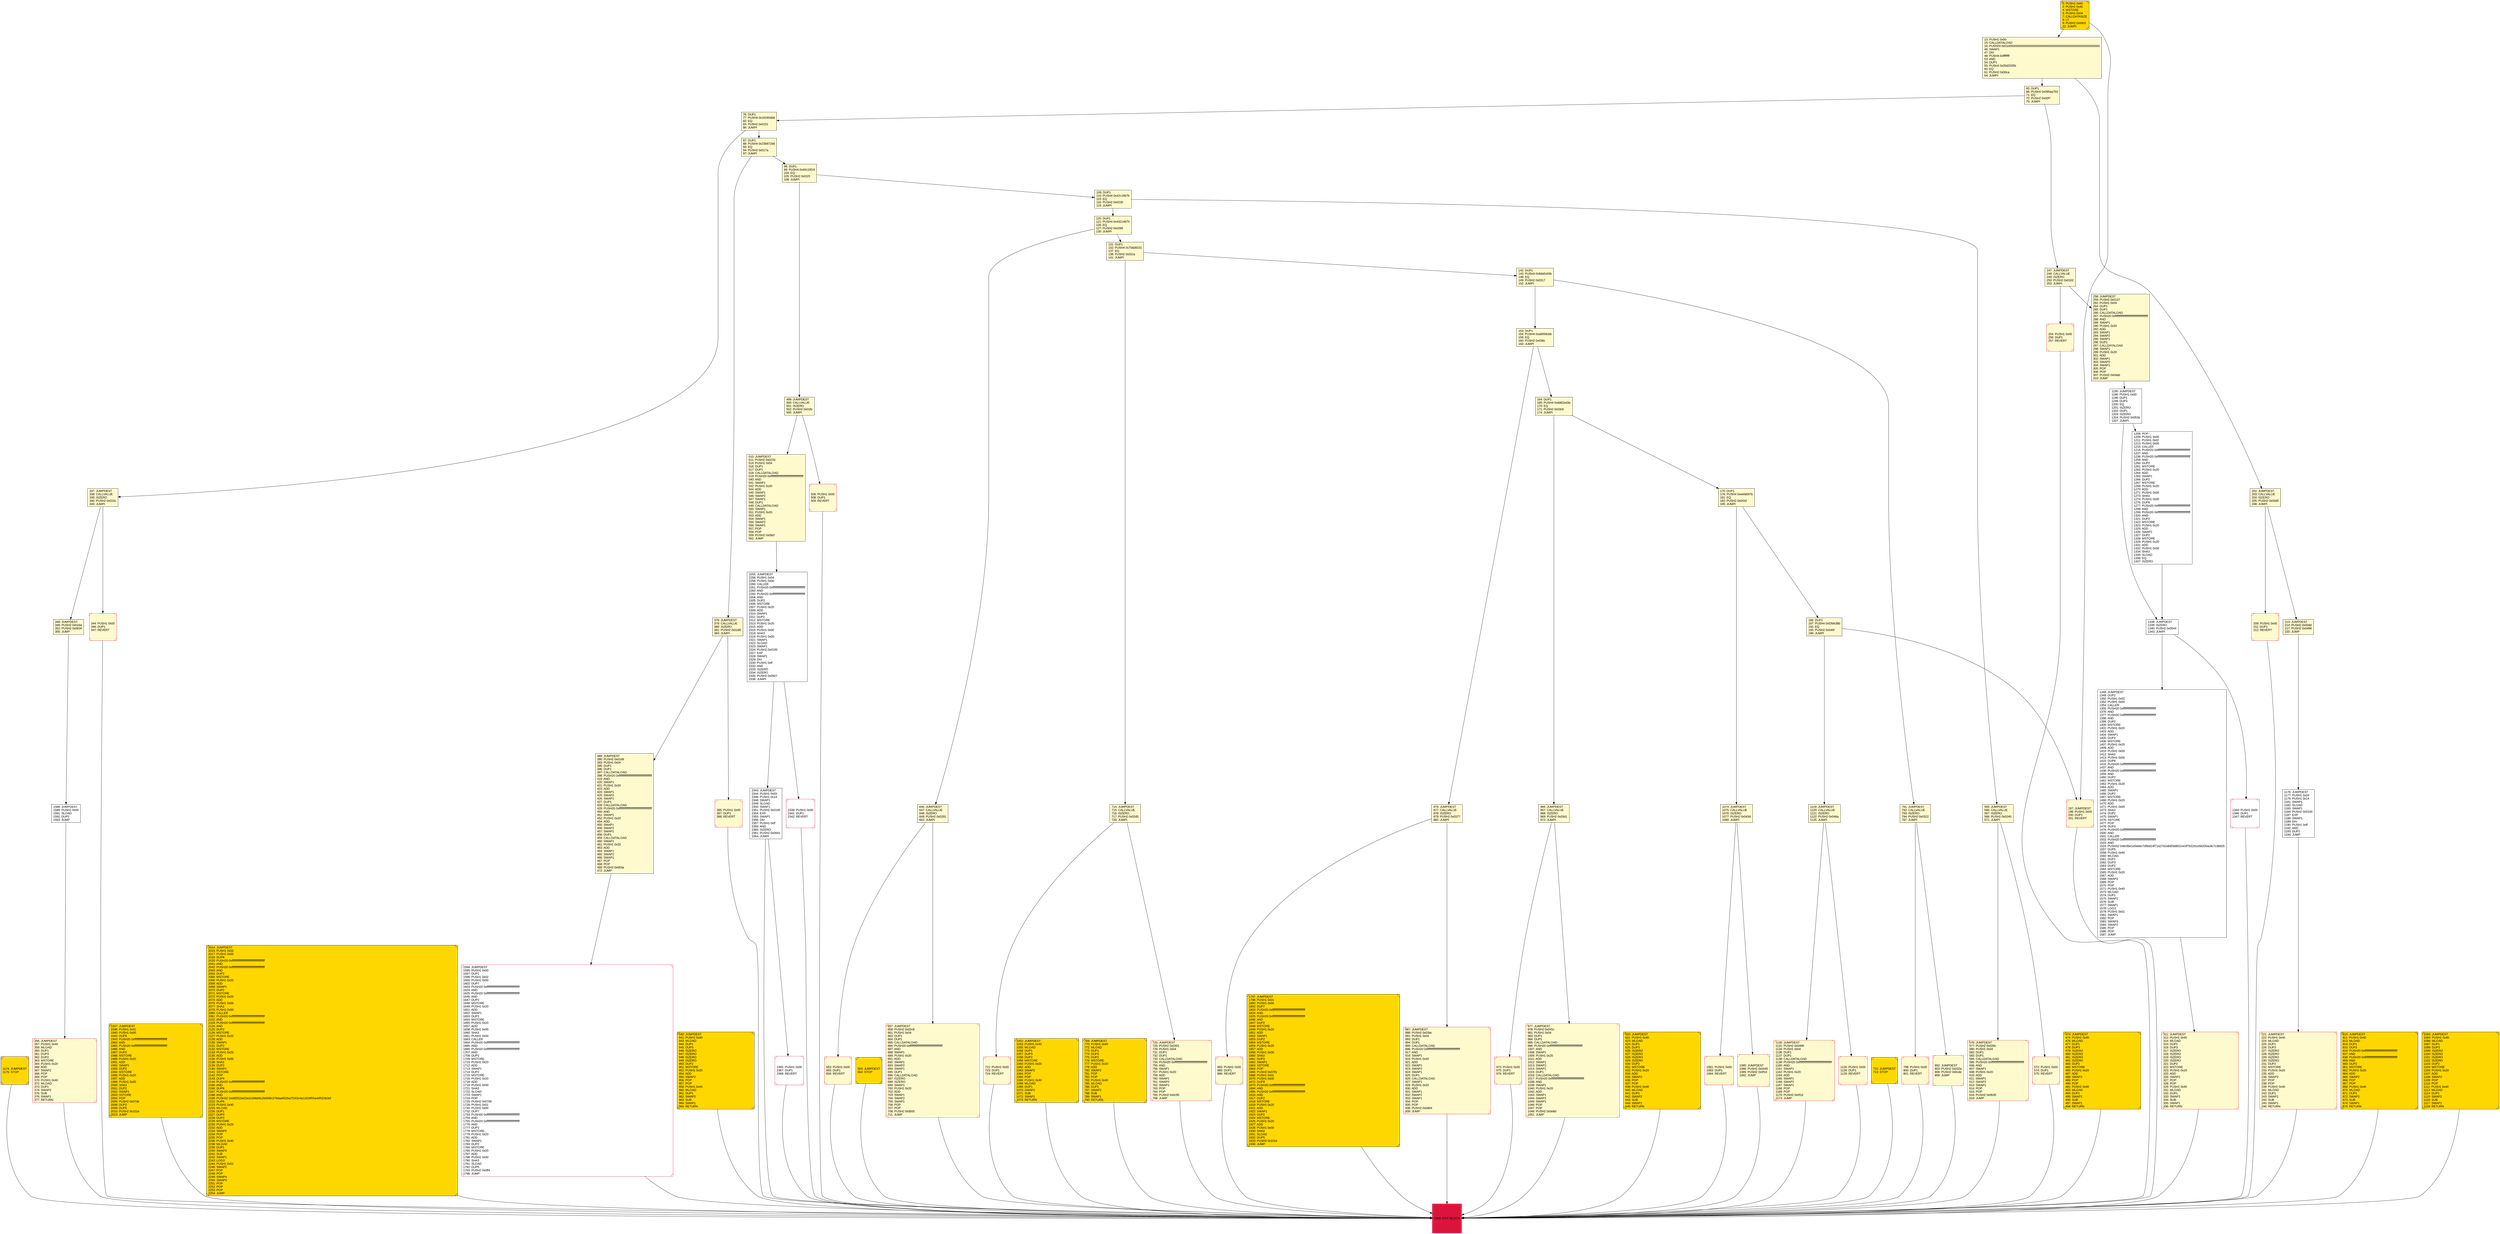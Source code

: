 digraph G {
bgcolor=transparent rankdir=UD;
node [shape=box style=filled color=black fillcolor=white fontname=arial fontcolor=black];
1174 [label="1174: JUMPDEST\l1175: STOP\l" fillcolor=lemonchiffon shape=Msquare fillcolor=gold ];
2339 [label="2339: PUSH1 0x00\l2341: DUP1\l2342: REVERT\l" shape=Msquare color=crimson ];
109 [label="109: DUP1\l110: PUSH4 0x42c1867b\l115: EQ\l116: PUSH2 0x0235\l119: JUMPI\l" fillcolor=lemonchiffon ];
714 [label="714: JUMPDEST\l715: CALLVALUE\l716: ISZERO\l717: PUSH2 0x02d5\l720: JUMPI\l" fillcolor=lemonchiffon ];
1588 [label="1588: JUMPDEST\l1589: PUSH1 0x00\l1591: SLOAD\l1592: DUP2\l1593: JUMP\l" ];
2369 [label="2369: JUMPDEST\l2370: PUSH1 0x00\l2372: SLOAD\l" shape=Msquare color=crimson ];
98 [label="98: DUP1\l99: PUSH4 0x40c10f19\l104: EQ\l105: PUSH2 0x01f3\l108: JUMPI\l" fillcolor=lemonchiffon ];
213 [label="213: JUMPDEST\l214: PUSH2 0x00dd\l217: PUSH2 0x0498\l220: JUMP\l" fillcolor=lemonchiffon ];
311 [label="311: JUMPDEST\l312: PUSH1 0x40\l314: MLOAD\l315: DUP1\l316: DUP3\l317: ISZERO\l318: ISZERO\l319: ISZERO\l320: ISZERO\l321: DUP2\l322: MSTORE\l323: PUSH1 0x20\l325: ADD\l326: SWAP2\l327: POP\l328: POP\l329: PUSH1 0x40\l331: MLOAD\l332: DUP1\l333: SWAP2\l334: SUB\l335: SWAP1\l336: RETURN\l" fillcolor=lemonchiffon shape=Msquare color=crimson ];
1937 [label="1937: JUMPDEST\l1938: PUSH1 0x01\l1940: PUSH1 0x00\l1942: DUP8\l1943: PUSH20 0xffffffffffffffffffffffffffffffffffffffff\l1964: AND\l1965: PUSH20 0xffffffffffffffffffffffffffffffffffffffff\l1986: AND\l1987: DUP2\l1988: MSTORE\l1989: PUSH1 0x20\l1991: ADD\l1992: SWAP1\l1993: DUP2\l1994: MSTORE\l1995: PUSH1 0x20\l1997: ADD\l1998: PUSH1 0x00\l2000: SHA3\l2001: DUP2\l2002: SWAP1\l2003: SSTORE\l2004: POP\l2005: PUSH2 0x07de\l2008: DUP2\l2009: DUP5\l2010: PUSH2 0x101e\l2013: JUMP\l" shape=Msquare fillcolor=gold ];
2014 [label="2014: JUMPDEST\l2015: PUSH1 0x02\l2017: PUSH1 0x00\l2019: DUP8\l2020: PUSH20 0xffffffffffffffffffffffffffffffffffffffff\l2041: AND\l2042: PUSH20 0xffffffffffffffffffffffffffffffffffffffff\l2063: AND\l2064: DUP2\l2065: MSTORE\l2066: PUSH1 0x20\l2068: ADD\l2069: SWAP1\l2070: DUP2\l2071: MSTORE\l2072: PUSH1 0x20\l2074: ADD\l2075: PUSH1 0x00\l2077: SHA3\l2078: PUSH1 0x00\l2080: CALLER\l2081: PUSH20 0xffffffffffffffffffffffffffffffffffffffff\l2102: AND\l2103: PUSH20 0xffffffffffffffffffffffffffffffffffffffff\l2124: AND\l2125: DUP2\l2126: MSTORE\l2127: PUSH1 0x20\l2129: ADD\l2130: SWAP1\l2131: DUP2\l2132: MSTORE\l2133: PUSH1 0x20\l2135: ADD\l2136: PUSH1 0x00\l2138: SHA3\l2139: DUP2\l2140: SWAP1\l2141: SSTORE\l2142: POP\l2143: DUP4\l2144: PUSH20 0xffffffffffffffffffffffffffffffffffffffff\l2165: AND\l2166: DUP6\l2167: PUSH20 0xffffffffffffffffffffffffffffffffffffffff\l2188: AND\l2189: PUSH32 0xddf252ad1be2c89b69c2b068fc378daa952ba7f163c4a11628f55a4df523b3ef\l2222: DUP6\l2223: PUSH1 0x40\l2225: MLOAD\l2226: DUP1\l2227: DUP3\l2228: DUP2\l2229: MSTORE\l2230: PUSH1 0x20\l2232: ADD\l2233: SWAP2\l2234: POP\l2235: POP\l2236: PUSH1 0x40\l2238: MLOAD\l2239: DUP1\l2240: SWAP2\l2241: SUB\l2242: SWAP1\l2243: LOG3\l2244: PUSH1 0x01\l2246: SWAP2\l2247: POP\l2248: POP\l2249: SWAP4\l2250: SWAP3\l2251: POP\l2252: POP\l2253: POP\l2254: JUMP\l" shape=Msquare fillcolor=gold ];
164 [label="164: DUP1\l165: PUSH4 0xdd62ed3e\l170: EQ\l171: PUSH2 0x03c6\l174: JUMPI\l" fillcolor=lemonchiffon ];
65 [label="65: DUP1\l66: PUSH4 0x095ea7b3\l71: EQ\l72: PUSH2 0x00f7\l75: JUMPI\l" fillcolor=lemonchiffon ];
576 [label="576: JUMPDEST\l577: PUSH2 0x026c\l580: PUSH1 0x04\l582: DUP1\l583: DUP1\l584: CALLDATALOAD\l585: PUSH20 0xffffffffffffffffffffffffffffffffffffffff\l606: AND\l607: SWAP1\l608: PUSH1 0x20\l610: ADD\l611: SWAP1\l612: SWAP2\l613: SWAP1\l614: POP\l615: POP\l616: PUSH2 0x0b35\l619: JUMP\l" fillcolor=lemonchiffon shape=Msquare color=crimson ];
940 [label="940: JUMPDEST\l941: PUSH1 0x40\l943: MLOAD\l944: DUP1\l945: DUP3\l946: ISZERO\l947: ISZERO\l948: ISZERO\l949: ISZERO\l950: DUP2\l951: MSTORE\l952: PUSH1 0x20\l954: ADD\l955: SWAP2\l956: POP\l957: POP\l958: PUSH1 0x40\l960: MLOAD\l961: DUP1\l962: SWAP2\l963: SUB\l964: SWAP1\l965: RETURN\l" fillcolor=lemonchiffon shape=Msquare fillcolor=gold ];
1119 [label="1119: JUMPDEST\l1120: CALLVALUE\l1121: ISZERO\l1122: PUSH2 0x046a\l1125: JUMPI\l" fillcolor=lemonchiffon ];
1081 [label="1081: PUSH1 0x00\l1083: DUP1\l1084: REVERT\l" fillcolor=lemonchiffon shape=Msquare color=crimson ];
186 [label="186: DUP1\l187: PUSH4 0xf2fde38b\l192: EQ\l193: PUSH2 0x045f\l196: JUMPI\l" fillcolor=lemonchiffon ];
2365 [label="2365: PUSH1 0x00\l2367: DUP1\l2368: REVERT\l" shape=Msquare color=crimson ];
120 [label="120: DUP1\l121: PUSH4 0x43214675\l126: EQ\l127: PUSH2 0x0286\l130: JUMPI\l" fillcolor=lemonchiffon ];
572 [label="572: PUSH1 0x00\l574: DUP1\l575: REVERT\l" fillcolor=lemonchiffon shape=Msquare color=crimson ];
0 [label="0: PUSH1 0x60\l2: PUSH1 0x40\l4: MSTORE\l5: PUSH1 0x04\l7: CALLDATASIZE\l8: LT\l9: PUSH2 0x00c5\l12: JUMPI\l" fillcolor=lemonchiffon shape=Msquare fillcolor=gold ];
2255 [label="2255: JUMPDEST\l2256: PUSH1 0x04\l2258: PUSH1 0x00\l2260: CALLER\l2261: PUSH20 0xffffffffffffffffffffffffffffffffffffffff\l2282: AND\l2283: PUSH20 0xffffffffffffffffffffffffffffffffffffffff\l2304: AND\l2305: DUP2\l2306: MSTORE\l2307: PUSH1 0x20\l2309: ADD\l2310: SWAP1\l2311: DUP2\l2312: MSTORE\l2313: PUSH1 0x20\l2315: ADD\l2316: PUSH1 0x00\l2318: SHA3\l2319: PUSH1 0x00\l2321: SWAP1\l2322: SLOAD\l2323: SWAP1\l2324: PUSH2 0x0100\l2327: EXP\l2328: SWAP1\l2329: DIV\l2330: PUSH1 0xff\l2332: AND\l2333: ISZERO\l2334: ISZERO\l2335: PUSH2 0x0927\l2338: JUMPI\l" ];
977 [label="977: JUMPDEST\l978: PUSH2 0x041c\l981: PUSH1 0x04\l983: DUP1\l984: DUP1\l985: CALLDATALOAD\l986: PUSH20 0xffffffffffffffffffffffffffffffffffffffff\l1007: AND\l1008: SWAP1\l1009: PUSH1 0x20\l1011: ADD\l1012: SWAP1\l1013: SWAP2\l1014: SWAP1\l1015: DUP1\l1016: CALLDATALOAD\l1017: PUSH20 0xffffffffffffffffffffffffffffffffffffffff\l1038: AND\l1039: SWAP1\l1040: PUSH1 0x20\l1042: ADD\l1043: SWAP1\l1044: SWAP2\l1045: SWAP1\l1046: POP\l1047: POP\l1048: PUSH2 0x0e8d\l1051: JUMP\l" fillcolor=lemonchiffon shape=Msquare color=crimson ];
385 [label="385: PUSH1 0x00\l387: DUP1\l388: REVERT\l" fillcolor=lemonchiffon shape=Msquare color=crimson ];
2343 [label="2343: JUMPDEST\l2344: PUSH1 0x03\l2346: PUSH1 0x14\l2348: SWAP1\l2349: SLOAD\l2350: SWAP1\l2351: PUSH2 0x0100\l2354: EXP\l2355: SWAP1\l2356: DIV\l2357: PUSH1 0xff\l2359: AND\l2360: ISZERO\l2361: PUSH2 0x0941\l2364: JUMPI\l" ];
247 [label="247: JUMPDEST\l248: CALLVALUE\l249: ISZERO\l250: PUSH2 0x0102\l253: JUMPI\l" fillcolor=lemonchiffon ];
1074 [label="1074: JUMPDEST\l1075: CALLVALUE\l1076: ISZERO\l1077: PUSH2 0x043d\l1080: JUMPI\l" fillcolor=lemonchiffon ];
563 [label="563: JUMPDEST\l564: STOP\l" fillcolor=lemonchiffon shape=Msquare fillcolor=gold ];
1348 [label="1348: JUMPDEST\l1349: DUP2\l1350: PUSH1 0x02\l1352: PUSH1 0x00\l1354: CALLER\l1355: PUSH20 0xffffffffffffffffffffffffffffffffffffffff\l1376: AND\l1377: PUSH20 0xffffffffffffffffffffffffffffffffffffffff\l1398: AND\l1399: DUP2\l1400: MSTORE\l1401: PUSH1 0x20\l1403: ADD\l1404: SWAP1\l1405: DUP2\l1406: MSTORE\l1407: PUSH1 0x20\l1409: ADD\l1410: PUSH1 0x00\l1412: SHA3\l1413: PUSH1 0x00\l1415: DUP6\l1416: PUSH20 0xffffffffffffffffffffffffffffffffffffffff\l1437: AND\l1438: PUSH20 0xffffffffffffffffffffffffffffffffffffffff\l1459: AND\l1460: DUP2\l1461: MSTORE\l1462: PUSH1 0x20\l1464: ADD\l1465: SWAP1\l1466: DUP2\l1467: MSTORE\l1468: PUSH1 0x20\l1470: ADD\l1471: PUSH1 0x00\l1473: SHA3\l1474: DUP2\l1475: SWAP1\l1476: SSTORE\l1477: POP\l1478: DUP3\l1479: PUSH20 0xffffffffffffffffffffffffffffffffffffffff\l1500: AND\l1501: CALLER\l1502: PUSH20 0xffffffffffffffffffffffffffffffffffffffff\l1523: AND\l1524: PUSH32 0x8c5be1e5ebec7d5bd14f71427d1e84f3dd0314c0f7b2291e5b200ac8c7c3b925\l1557: DUP5\l1558: PUSH1 0x40\l1560: MLOAD\l1561: DUP1\l1562: DUP3\l1563: DUP2\l1564: MSTORE\l1565: PUSH1 0x20\l1567: ADD\l1568: SWAP2\l1569: POP\l1570: POP\l1571: PUSH1 0x40\l1573: MLOAD\l1574: DUP1\l1575: SWAP2\l1576: SUB\l1577: SWAP1\l1578: LOG3\l1579: PUSH1 0x01\l1581: SWAP1\l1582: POP\l1583: SWAP3\l1584: SWAP2\l1585: POP\l1586: POP\l1587: JUMP\l" ];
1085 [label="1085: JUMPDEST\l1086: PUSH2 0x0445\l1089: PUSH2 0x0f14\l1092: JUMP\l" fillcolor=lemonchiffon shape=Msquare color=crimson ];
653 [label="653: PUSH1 0x00\l655: DUP1\l656: REVERT\l" fillcolor=lemonchiffon shape=Msquare color=crimson ];
1052 [label="1052: JUMPDEST\l1053: PUSH1 0x40\l1055: MLOAD\l1056: DUP1\l1057: DUP3\l1058: DUP2\l1059: MSTORE\l1060: PUSH1 0x20\l1062: ADD\l1063: SWAP2\l1064: POP\l1065: POP\l1066: PUSH1 0x40\l1068: MLOAD\l1069: DUP1\l1070: SWAP2\l1071: SUB\l1072: SWAP1\l1073: RETURN\l" fillcolor=lemonchiffon shape=Msquare fillcolor=gold ];
769 [label="769: JUMPDEST\l770: PUSH1 0x40\l772: MLOAD\l773: DUP1\l774: DUP3\l775: DUP2\l776: MSTORE\l777: PUSH1 0x20\l779: ADD\l780: SWAP2\l781: POP\l782: POP\l783: PUSH1 0x40\l785: MLOAD\l786: DUP1\l787: SWAP2\l788: SUB\l789: SWAP1\l790: RETURN\l" fillcolor=lemonchiffon shape=Msquare fillcolor=gold ];
1195 [label="1195: JUMPDEST\l1196: PUSH1 0x00\l1198: DUP1\l1199: DUP3\l1200: EQ\l1201: ISZERO\l1202: DUP1\l1203: ISZERO\l1204: PUSH2 0x053a\l1207: JUMPI\l" ];
1208 [label="1208: POP\l1209: PUSH1 0x00\l1211: PUSH1 0x02\l1213: PUSH1 0x00\l1215: CALLER\l1216: PUSH20 0xffffffffffffffffffffffffffffffffffffffff\l1237: AND\l1238: PUSH20 0xffffffffffffffffffffffffffffffffffffffff\l1259: AND\l1260: DUP2\l1261: MSTORE\l1262: PUSH1 0x20\l1264: ADD\l1265: SWAP1\l1266: DUP2\l1267: MSTORE\l1268: PUSH1 0x20\l1270: ADD\l1271: PUSH1 0x00\l1273: SHA3\l1274: PUSH1 0x00\l1276: DUP6\l1277: PUSH20 0xffffffffffffffffffffffffffffffffffffffff\l1298: AND\l1299: PUSH20 0xffffffffffffffffffffffffffffffffffffffff\l1320: AND\l1321: DUP2\l1322: MSTORE\l1323: PUSH1 0x20\l1325: ADD\l1326: SWAP1\l1327: DUP2\l1328: MSTORE\l1329: PUSH1 0x20\l1331: ADD\l1332: PUSH1 0x00\l1334: SHA3\l1335: SLOAD\l1336: EQ\l1337: ISZERO\l" ];
131 [label="131: DUP1\l132: PUSH4 0x70a08231\l137: EQ\l138: PUSH2 0x02ca\l141: JUMPI\l" fillcolor=lemonchiffon ];
646 [label="646: JUMPDEST\l647: CALLVALUE\l648: ISZERO\l649: PUSH2 0x0291\l652: JUMPI\l" fillcolor=lemonchiffon ];
510 [label="510: JUMPDEST\l511: PUSH2 0x0233\l514: PUSH1 0x04\l516: DUP1\l517: DUP1\l518: CALLDATALOAD\l519: PUSH20 0xffffffffffffffffffffffffffffffffffffffff\l540: AND\l541: SWAP1\l542: PUSH1 0x20\l544: ADD\l545: SWAP1\l546: SWAP2\l547: SWAP1\l548: DUP1\l549: CALLDATALOAD\l550: SWAP1\l551: PUSH1 0x20\l553: ADD\l554: SWAP1\l555: SWAP2\l556: SWAP1\l557: POP\l558: POP\l559: PUSH2 0x08cf\l562: JUMP\l" fillcolor=lemonchiffon ];
798 [label="798: PUSH1 0x00\l800: DUP1\l801: REVERT\l" fillcolor=lemonchiffon shape=Msquare color=crimson ];
197 [label="197: JUMPDEST\l198: PUSH1 0x00\l200: DUP1\l201: REVERT\l" fillcolor=lemonchiffon shape=Msquare color=crimson ];
1797 [label="1797: JUMPDEST\l1798: PUSH1 0x01\l1800: PUSH1 0x00\l1802: DUP7\l1803: PUSH20 0xffffffffffffffffffffffffffffffffffffffff\l1824: AND\l1825: PUSH20 0xffffffffffffffffffffffffffffffffffffffff\l1846: AND\l1847: DUP2\l1848: MSTORE\l1849: PUSH1 0x20\l1851: ADD\l1852: SWAP1\l1853: DUP2\l1854: MSTORE\l1855: PUSH1 0x20\l1857: ADD\l1858: PUSH1 0x00\l1860: SHA3\l1861: DUP2\l1862: SWAP1\l1863: SSTORE\l1864: POP\l1865: PUSH2 0x0791\l1868: PUSH1 0x01\l1870: PUSH1 0x00\l1872: DUP8\l1873: PUSH20 0xffffffffffffffffffffffffffffffffffffffff\l1894: AND\l1895: PUSH20 0xffffffffffffffffffffffffffffffffffffffff\l1916: AND\l1917: DUP2\l1918: MSTORE\l1919: PUSH1 0x20\l1921: ADD\l1922: SWAP1\l1923: DUP2\l1924: MSTORE\l1925: PUSH1 0x20\l1927: ADD\l1928: PUSH1 0x00\l1930: SHA3\l1931: SLOAD\l1932: DUP5\l1933: PUSH2 0x101e\l1936: JUMP\l" shape=Msquare fillcolor=gold ];
2369 [label="2369: EXIT BLOCK\l" fillcolor=crimson ];
389 [label="389: JUMPDEST\l390: PUSH2 0x01d9\l393: PUSH1 0x04\l395: DUP1\l396: DUP1\l397: CALLDATALOAD\l398: PUSH20 0xffffffffffffffffffffffffffffffffffffffff\l419: AND\l420: SWAP1\l421: PUSH1 0x20\l423: ADD\l424: SWAP1\l425: SWAP2\l426: SWAP1\l427: DUP1\l428: CALLDATALOAD\l429: PUSH20 0xffffffffffffffffffffffffffffffffffffffff\l450: AND\l451: SWAP1\l452: PUSH1 0x20\l454: ADD\l455: SWAP1\l456: SWAP2\l457: SWAP1\l458: DUP1\l459: CALLDATALOAD\l460: SWAP1\l461: PUSH1 0x20\l463: ADD\l464: SWAP1\l465: SWAP2\l466: SWAP1\l467: POP\l468: POP\l469: PUSH2 0x063a\l472: JUMP\l" fillcolor=lemonchiffon ];
175 [label="175: DUP1\l176: PUSH4 0xeefa597b\l181: EQ\l182: PUSH2 0x0432\l185: JUMPI\l" fillcolor=lemonchiffon ];
348 [label="348: JUMPDEST\l349: PUSH2 0x0164\l352: PUSH2 0x0634\l355: JUMP\l" fillcolor=lemonchiffon ];
725 [label="725: JUMPDEST\l726: PUSH2 0x0301\l729: PUSH1 0x04\l731: DUP1\l732: DUP1\l733: CALLDATALOAD\l734: PUSH20 0xffffffffffffffffffffffffffffffffffffffff\l755: AND\l756: SWAP1\l757: PUSH1 0x20\l759: ADD\l760: SWAP1\l761: SWAP2\l762: SWAP1\l763: POP\l764: POP\l765: PUSH2 0x0c95\l768: JUMP\l" fillcolor=lemonchiffon shape=Msquare color=crimson ];
337 [label="337: JUMPDEST\l338: CALLVALUE\l339: ISZERO\l340: PUSH2 0x015c\l343: JUMPI\l" fillcolor=lemonchiffon ];
1130 [label="1130: JUMPDEST\l1131: PUSH2 0x0496\l1134: PUSH1 0x04\l1136: DUP1\l1137: DUP1\l1138: CALLDATALOAD\l1139: PUSH20 0xffffffffffffffffffffffffffffffffffffffff\l1160: AND\l1161: SWAP1\l1162: PUSH1 0x20\l1164: ADD\l1165: SWAP1\l1166: SWAP2\l1167: SWAP1\l1168: POP\l1169: POP\l1170: PUSH2 0x0f1d\l1173: JUMP\l" fillcolor=lemonchiffon shape=Msquare color=crimson ];
87 [label="87: DUP1\l88: PUSH4 0x23b872dd\l93: EQ\l94: PUSH2 0x017a\l97: JUMPI\l" fillcolor=lemonchiffon ];
1126 [label="1126: PUSH1 0x00\l1128: DUP1\l1129: REVERT\l" fillcolor=lemonchiffon shape=Msquare color=crimson ];
620 [label="620: JUMPDEST\l621: PUSH1 0x40\l623: MLOAD\l624: DUP1\l625: DUP3\l626: ISZERO\l627: ISZERO\l628: ISZERO\l629: ISZERO\l630: DUP2\l631: MSTORE\l632: PUSH1 0x20\l634: ADD\l635: SWAP2\l636: POP\l637: POP\l638: PUSH1 0x40\l640: MLOAD\l641: DUP1\l642: SWAP2\l643: SUB\l644: SWAP1\l645: RETURN\l" fillcolor=lemonchiffon shape=Msquare fillcolor=gold ];
13 [label="13: PUSH1 0x00\l15: CALLDATALOAD\l16: PUSH29 0x0100000000000000000000000000000000000000000000000000000000\l46: SWAP1\l47: DIV\l48: PUSH4 0xffffffff\l53: AND\l54: DUP1\l55: PUSH4 0x05d2035b\l60: EQ\l61: PUSH2 0x00ca\l64: JUMPI\l" fillcolor=lemonchiffon ];
883 [label="883: PUSH1 0x00\l885: DUP1\l886: REVERT\l" fillcolor=lemonchiffon shape=Msquare color=crimson ];
657 [label="657: JUMPDEST\l658: PUSH2 0x02c8\l661: PUSH1 0x04\l663: DUP1\l664: DUP1\l665: CALLDATALOAD\l666: PUSH20 0xffffffffffffffffffffffffffffffffffffffff\l687: AND\l688: SWAP1\l689: PUSH1 0x20\l691: ADD\l692: SWAP1\l693: SWAP2\l694: SWAP1\l695: DUP1\l696: CALLDATALOAD\l697: ISZERO\l698: ISZERO\l699: SWAP1\l700: PUSH1 0x20\l702: ADD\l703: SWAP1\l704: SWAP2\l705: SWAP1\l706: POP\l707: POP\l708: PUSH2 0x0b55\l711: JUMP\l" fillcolor=lemonchiffon shape=Msquare color=crimson ];
356 [label="356: JUMPDEST\l357: PUSH1 0x40\l359: MLOAD\l360: DUP1\l361: DUP3\l362: DUP2\l363: MSTORE\l364: PUSH1 0x20\l366: ADD\l367: SWAP2\l368: POP\l369: POP\l370: PUSH1 0x40\l372: MLOAD\l373: DUP1\l374: SWAP2\l375: SUB\l376: SWAP1\l377: RETURN\l" fillcolor=lemonchiffon shape=Msquare color=crimson ];
76 [label="76: DUP1\l77: PUSH4 0x18160ddd\l82: EQ\l83: PUSH2 0x0151\l86: JUMPI\l" fillcolor=lemonchiffon ];
506 [label="506: PUSH1 0x00\l508: DUP1\l509: REVERT\l" fillcolor=lemonchiffon shape=Msquare color=crimson ];
499 [label="499: JUMPDEST\l500: CALLVALUE\l501: ISZERO\l502: PUSH2 0x01fe\l505: JUMPI\l" fillcolor=lemonchiffon ];
712 [label="712: JUMPDEST\l713: STOP\l" fillcolor=lemonchiffon shape=Msquare fillcolor=gold ];
254 [label="254: PUSH1 0x00\l256: DUP1\l257: REVERT\l" fillcolor=lemonchiffon shape=Msquare color=crimson ];
153 [label="153: DUP1\l154: PUSH4 0xa9059cbb\l159: EQ\l160: PUSH2 0x036c\l163: JUMPI\l" fillcolor=lemonchiffon ];
791 [label="791: JUMPDEST\l792: CALLVALUE\l793: ISZERO\l794: PUSH2 0x0322\l797: JUMPI\l" fillcolor=lemonchiffon ];
221 [label="221: JUMPDEST\l222: PUSH1 0x40\l224: MLOAD\l225: DUP1\l226: DUP3\l227: ISZERO\l228: ISZERO\l229: ISZERO\l230: ISZERO\l231: DUP2\l232: MSTORE\l233: PUSH1 0x20\l235: ADD\l236: SWAP2\l237: POP\l238: POP\l239: PUSH1 0x40\l241: MLOAD\l242: DUP1\l243: SWAP2\l244: SUB\l245: SWAP1\l246: RETURN\l" fillcolor=lemonchiffon shape=Msquare color=crimson ];
1344 [label="1344: PUSH1 0x00\l1346: DUP1\l1347: REVERT\l" shape=Msquare color=crimson ];
966 [label="966: JUMPDEST\l967: CALLVALUE\l968: ISZERO\l969: PUSH2 0x03d1\l972: JUMPI\l" fillcolor=lemonchiffon ];
258 [label="258: JUMPDEST\l259: PUSH2 0x0137\l262: PUSH1 0x04\l264: DUP1\l265: DUP1\l266: CALLDATALOAD\l267: PUSH20 0xffffffffffffffffffffffffffffffffffffffff\l288: AND\l289: SWAP1\l290: PUSH1 0x20\l292: ADD\l293: SWAP1\l294: SWAP2\l295: SWAP1\l296: DUP1\l297: CALLDATALOAD\l298: SWAP1\l299: PUSH1 0x20\l301: ADD\l302: SWAP1\l303: SWAP2\l304: SWAP1\l305: POP\l306: POP\l307: PUSH2 0x04ab\l310: JUMP\l" fillcolor=lemonchiffon ];
1338 [label="1338: JUMPDEST\l1339: ISZERO\l1340: PUSH2 0x0544\l1343: JUMPI\l" ];
1594 [label="1594: JUMPDEST\l1595: PUSH1 0x00\l1597: DUP1\l1598: PUSH1 0x02\l1600: PUSH1 0x00\l1602: DUP7\l1603: PUSH20 0xffffffffffffffffffffffffffffffffffffffff\l1624: AND\l1625: PUSH20 0xffffffffffffffffffffffffffffffffffffffff\l1646: AND\l1647: DUP2\l1648: MSTORE\l1649: PUSH1 0x20\l1651: ADD\l1652: SWAP1\l1653: DUP2\l1654: MSTORE\l1655: PUSH1 0x20\l1657: ADD\l1658: PUSH1 0x00\l1660: SHA3\l1661: PUSH1 0x00\l1663: CALLER\l1664: PUSH20 0xffffffffffffffffffffffffffffffffffffffff\l1685: AND\l1686: PUSH20 0xffffffffffffffffffffffffffffffffffffffff\l1707: AND\l1708: DUP2\l1709: MSTORE\l1710: PUSH1 0x20\l1712: ADD\l1713: SWAP1\l1714: DUP2\l1715: MSTORE\l1716: PUSH1 0x20\l1718: ADD\l1719: PUSH1 0x00\l1721: SHA3\l1722: SLOAD\l1723: SWAP1\l1724: POP\l1725: PUSH2 0x0705\l1728: PUSH1 0x01\l1730: PUSH1 0x00\l1732: DUP7\l1733: PUSH20 0xffffffffffffffffffffffffffffffffffffffff\l1754: AND\l1755: PUSH20 0xffffffffffffffffffffffffffffffffffffffff\l1776: AND\l1777: DUP2\l1778: MSTORE\l1779: PUSH1 0x20\l1781: ADD\l1782: SWAP1\l1783: DUP2\l1784: MSTORE\l1785: PUSH1 0x20\l1787: ADD\l1788: PUSH1 0x00\l1790: SHA3\l1791: SLOAD\l1792: DUP5\l1793: PUSH2 0x0ff4\l1796: JUMP\l" shape=Msquare color=crimson ];
473 [label="473: JUMPDEST\l474: PUSH1 0x40\l476: MLOAD\l477: DUP1\l478: DUP3\l479: ISZERO\l480: ISZERO\l481: ISZERO\l482: ISZERO\l483: DUP2\l484: MSTORE\l485: PUSH1 0x20\l487: ADD\l488: SWAP2\l489: POP\l490: POP\l491: PUSH1 0x40\l493: MLOAD\l494: DUP1\l495: SWAP2\l496: SUB\l497: SWAP1\l498: RETURN\l" fillcolor=lemonchiffon shape=Msquare fillcolor=gold ];
802 [label="802: JUMPDEST\l803: PUSH2 0x032a\l806: PUSH2 0x0cde\l809: JUMP\l" fillcolor=lemonchiffon shape=Msquare color=crimson ];
142 [label="142: DUP1\l143: PUSH4 0x8da5cb5b\l148: EQ\l149: PUSH2 0x0317\l152: JUMPI\l" fillcolor=lemonchiffon ];
973 [label="973: PUSH1 0x00\l975: DUP1\l976: REVERT\l" fillcolor=lemonchiffon shape=Msquare color=crimson ];
565 [label="565: JUMPDEST\l566: CALLVALUE\l567: ISZERO\l568: PUSH2 0x0240\l571: JUMPI\l" fillcolor=lemonchiffon ];
209 [label="209: PUSH1 0x00\l211: DUP1\l212: REVERT\l" fillcolor=lemonchiffon shape=Msquare color=crimson ];
1176 [label="1176: JUMPDEST\l1177: PUSH1 0x03\l1179: PUSH1 0x14\l1181: SWAP1\l1182: SLOAD\l1183: SWAP1\l1184: PUSH2 0x0100\l1187: EXP\l1188: SWAP1\l1189: DIV\l1190: PUSH1 0xff\l1192: AND\l1193: DUP2\l1194: JUMP\l" ];
721 [label="721: PUSH1 0x00\l723: DUP1\l724: REVERT\l" fillcolor=lemonchiffon shape=Msquare color=crimson ];
887 [label="887: JUMPDEST\l888: PUSH2 0x03ac\l891: PUSH1 0x04\l893: DUP1\l894: DUP1\l895: CALLDATALOAD\l896: PUSH20 0xffffffffffffffffffffffffffffffffffffffff\l917: AND\l918: SWAP1\l919: PUSH1 0x20\l921: ADD\l922: SWAP1\l923: SWAP2\l924: SWAP1\l925: DUP1\l926: CALLDATALOAD\l927: SWAP1\l928: PUSH1 0x20\l930: ADD\l931: SWAP1\l932: SWAP2\l933: SWAP1\l934: POP\l935: POP\l936: PUSH2 0x0d04\l939: JUMP\l" fillcolor=lemonchiffon shape=Msquare color=crimson ];
876 [label="876: JUMPDEST\l877: CALLVALUE\l878: ISZERO\l879: PUSH2 0x0377\l882: JUMPI\l" fillcolor=lemonchiffon ];
344 [label="344: PUSH1 0x00\l346: DUP1\l347: REVERT\l" fillcolor=lemonchiffon shape=Msquare color=crimson ];
810 [label="810: JUMPDEST\l811: PUSH1 0x40\l813: MLOAD\l814: DUP1\l815: DUP3\l816: PUSH20 0xffffffffffffffffffffffffffffffffffffffff\l837: AND\l838: PUSH20 0xffffffffffffffffffffffffffffffffffffffff\l859: AND\l860: DUP2\l861: MSTORE\l862: PUSH1 0x20\l864: ADD\l865: SWAP2\l866: POP\l867: POP\l868: PUSH1 0x40\l870: MLOAD\l871: DUP1\l872: SWAP2\l873: SUB\l874: SWAP1\l875: RETURN\l" fillcolor=lemonchiffon shape=Msquare fillcolor=gold ];
1093 [label="1093: JUMPDEST\l1094: PUSH1 0x40\l1096: MLOAD\l1097: DUP1\l1098: DUP3\l1099: ISZERO\l1100: ISZERO\l1101: ISZERO\l1102: ISZERO\l1103: DUP2\l1104: MSTORE\l1105: PUSH1 0x20\l1107: ADD\l1108: SWAP2\l1109: POP\l1110: POP\l1111: PUSH1 0x40\l1113: MLOAD\l1114: DUP1\l1115: SWAP2\l1116: SUB\l1117: SWAP1\l1118: RETURN\l" fillcolor=lemonchiffon shape=Msquare fillcolor=gold ];
202 [label="202: JUMPDEST\l203: CALLVALUE\l204: ISZERO\l205: PUSH2 0x00d5\l208: JUMPI\l" fillcolor=lemonchiffon ];
378 [label="378: JUMPDEST\l379: CALLVALUE\l380: ISZERO\l381: PUSH2 0x0185\l384: JUMPI\l" fillcolor=lemonchiffon ];
337 -> 348;
1338 -> 1344;
499 -> 506;
876 -> 887;
202 -> 209;
966 -> 973;
186 -> 1119;
1074 -> 1085;
620 -> 2369;
1176 -> 221;
657 -> 2369;
153 -> 876;
506 -> 2369;
646 -> 653;
76 -> 87;
712 -> 2369;
2255 -> 2339;
76 -> 337;
254 -> 2369;
1348 -> 311;
1594 -> 2369;
389 -> 1594;
802 -> 2369;
876 -> 883;
973 -> 2369;
209 -> 2369;
721 -> 2369;
65 -> 247;
810 -> 2369;
1093 -> 2369;
1074 -> 1081;
247 -> 258;
714 -> 725;
1174 -> 2369;
311 -> 2369;
65 -> 76;
1937 -> 2369;
576 -> 2369;
1588 -> 356;
1195 -> 1338;
131 -> 142;
791 -> 798;
977 -> 2369;
175 -> 1074;
385 -> 2369;
646 -> 657;
499 -> 510;
109 -> 565;
164 -> 966;
653 -> 2369;
213 -> 1176;
247 -> 254;
966 -> 977;
565 -> 576;
1195 -> 1208;
197 -> 2369;
1797 -> 2369;
98 -> 109;
1130 -> 2369;
725 -> 2369;
1126 -> 2369;
791 -> 802;
142 -> 791;
142 -> 153;
883 -> 2369;
356 -> 2369;
109 -> 120;
221 -> 2369;
1344 -> 2369;
473 -> 2369;
2343 -> 2369;
13 -> 202;
510 -> 2255;
120 -> 131;
120 -> 646;
887 -> 2369;
131 -> 714;
344 -> 2369;
87 -> 378;
337 -> 344;
2343 -> 2365;
378 -> 389;
2255 -> 2343;
87 -> 98;
348 -> 1588;
13 -> 65;
2339 -> 2369;
164 -> 175;
1338 -> 1348;
2014 -> 2369;
0 -> 13;
940 -> 2369;
1119 -> 1130;
1119 -> 1126;
258 -> 1195;
1208 -> 1338;
1081 -> 2369;
98 -> 499;
186 -> 197;
378 -> 385;
572 -> 2369;
2365 -> 2369;
0 -> 197;
175 -> 186;
563 -> 2369;
1085 -> 2369;
153 -> 164;
1052 -> 2369;
202 -> 213;
565 -> 572;
769 -> 2369;
714 -> 721;
798 -> 2369;
}